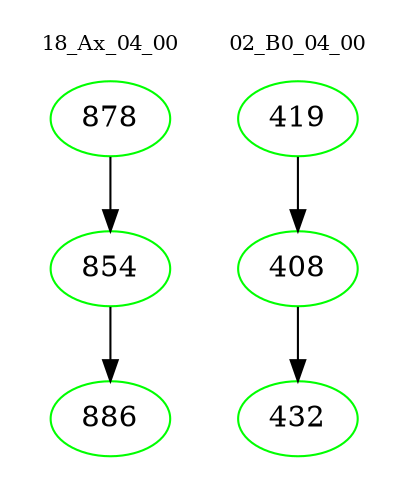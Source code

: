 digraph{
subgraph cluster_0 {
color = white
label = "18_Ax_04_00";
fontsize=10;
T0_878 [label="878", color="green"]
T0_878 -> T0_854 [color="black"]
T0_854 [label="854", color="green"]
T0_854 -> T0_886 [color="black"]
T0_886 [label="886", color="green"]
}
subgraph cluster_1 {
color = white
label = "02_B0_04_00";
fontsize=10;
T1_419 [label="419", color="green"]
T1_419 -> T1_408 [color="black"]
T1_408 [label="408", color="green"]
T1_408 -> T1_432 [color="black"]
T1_432 [label="432", color="green"]
}
}
